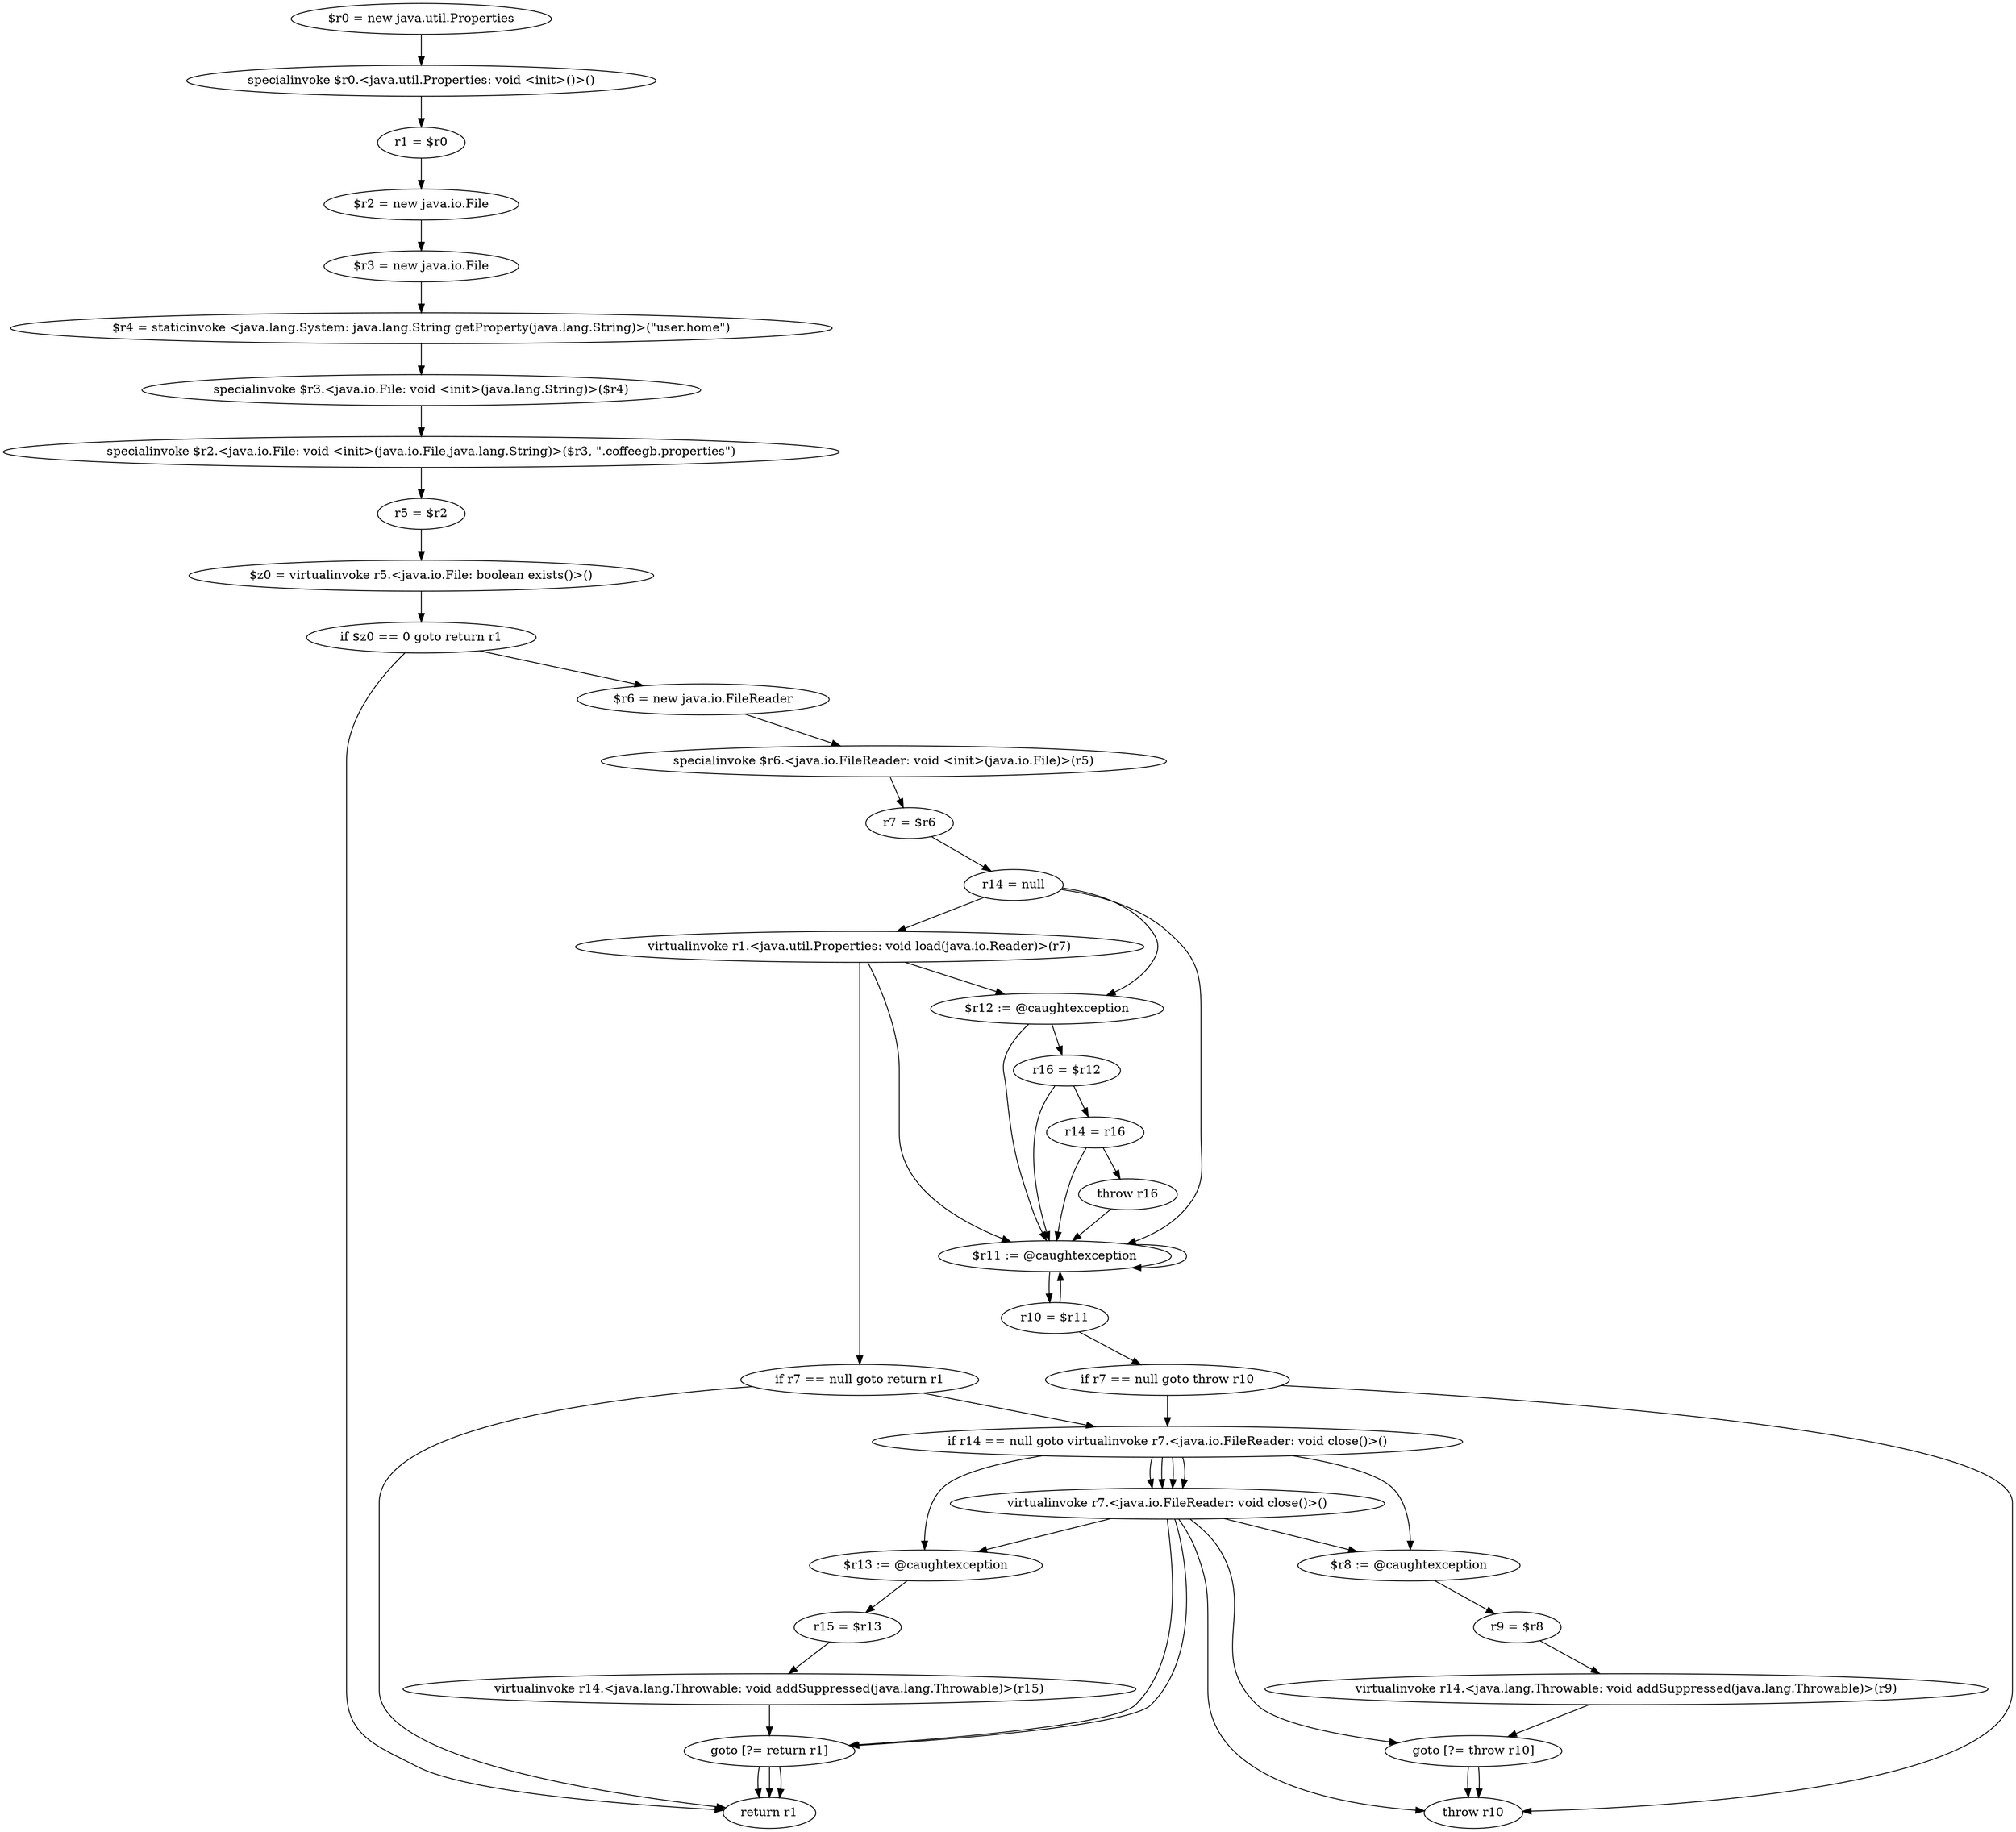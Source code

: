 digraph "unitGraph" {
    "$r0 = new java.util.Properties"
    "specialinvoke $r0.<java.util.Properties: void <init>()>()"
    "r1 = $r0"
    "$r2 = new java.io.File"
    "$r3 = new java.io.File"
    "$r4 = staticinvoke <java.lang.System: java.lang.String getProperty(java.lang.String)>(\"user.home\")"
    "specialinvoke $r3.<java.io.File: void <init>(java.lang.String)>($r4)"
    "specialinvoke $r2.<java.io.File: void <init>(java.io.File,java.lang.String)>($r3, \".coffeegb.properties\")"
    "r5 = $r2"
    "$z0 = virtualinvoke r5.<java.io.File: boolean exists()>()"
    "if $z0 == 0 goto return r1"
    "$r6 = new java.io.FileReader"
    "specialinvoke $r6.<java.io.FileReader: void <init>(java.io.File)>(r5)"
    "r7 = $r6"
    "r14 = null"
    "virtualinvoke r1.<java.util.Properties: void load(java.io.Reader)>(r7)"
    "if r7 == null goto return r1"
    "if r14 == null goto virtualinvoke r7.<java.io.FileReader: void close()>()"
    "virtualinvoke r7.<java.io.FileReader: void close()>()"
    "goto [?= return r1]"
    "$r13 := @caughtexception"
    "r15 = $r13"
    "virtualinvoke r14.<java.lang.Throwable: void addSuppressed(java.lang.Throwable)>(r15)"
    "$r12 := @caughtexception"
    "r16 = $r12"
    "r14 = r16"
    "throw r16"
    "$r11 := @caughtexception"
    "r10 = $r11"
    "if r7 == null goto throw r10"
    "goto [?= throw r10]"
    "$r8 := @caughtexception"
    "r9 = $r8"
    "virtualinvoke r14.<java.lang.Throwable: void addSuppressed(java.lang.Throwable)>(r9)"
    "throw r10"
    "return r1"
    "$r0 = new java.util.Properties"->"specialinvoke $r0.<java.util.Properties: void <init>()>()";
    "specialinvoke $r0.<java.util.Properties: void <init>()>()"->"r1 = $r0";
    "r1 = $r0"->"$r2 = new java.io.File";
    "$r2 = new java.io.File"->"$r3 = new java.io.File";
    "$r3 = new java.io.File"->"$r4 = staticinvoke <java.lang.System: java.lang.String getProperty(java.lang.String)>(\"user.home\")";
    "$r4 = staticinvoke <java.lang.System: java.lang.String getProperty(java.lang.String)>(\"user.home\")"->"specialinvoke $r3.<java.io.File: void <init>(java.lang.String)>($r4)";
    "specialinvoke $r3.<java.io.File: void <init>(java.lang.String)>($r4)"->"specialinvoke $r2.<java.io.File: void <init>(java.io.File,java.lang.String)>($r3, \".coffeegb.properties\")";
    "specialinvoke $r2.<java.io.File: void <init>(java.io.File,java.lang.String)>($r3, \".coffeegb.properties\")"->"r5 = $r2";
    "r5 = $r2"->"$z0 = virtualinvoke r5.<java.io.File: boolean exists()>()";
    "$z0 = virtualinvoke r5.<java.io.File: boolean exists()>()"->"if $z0 == 0 goto return r1";
    "if $z0 == 0 goto return r1"->"$r6 = new java.io.FileReader";
    "if $z0 == 0 goto return r1"->"return r1";
    "$r6 = new java.io.FileReader"->"specialinvoke $r6.<java.io.FileReader: void <init>(java.io.File)>(r5)";
    "specialinvoke $r6.<java.io.FileReader: void <init>(java.io.File)>(r5)"->"r7 = $r6";
    "r7 = $r6"->"r14 = null";
    "r14 = null"->"$r12 := @caughtexception";
    "r14 = null"->"$r11 := @caughtexception";
    "r14 = null"->"virtualinvoke r1.<java.util.Properties: void load(java.io.Reader)>(r7)";
    "virtualinvoke r1.<java.util.Properties: void load(java.io.Reader)>(r7)"->"$r12 := @caughtexception";
    "virtualinvoke r1.<java.util.Properties: void load(java.io.Reader)>(r7)"->"$r11 := @caughtexception";
    "virtualinvoke r1.<java.util.Properties: void load(java.io.Reader)>(r7)"->"if r7 == null goto return r1";
    "if r7 == null goto return r1"->"if r14 == null goto virtualinvoke r7.<java.io.FileReader: void close()>()";
    "if r7 == null goto return r1"->"return r1";
    "if r14 == null goto virtualinvoke r7.<java.io.FileReader: void close()>()"->"virtualinvoke r7.<java.io.FileReader: void close()>()";
    "if r14 == null goto virtualinvoke r7.<java.io.FileReader: void close()>()"->"virtualinvoke r7.<java.io.FileReader: void close()>()";
    "if r14 == null goto virtualinvoke r7.<java.io.FileReader: void close()>()"->"$r13 := @caughtexception";
    "virtualinvoke r7.<java.io.FileReader: void close()>()"->"goto [?= return r1]";
    "virtualinvoke r7.<java.io.FileReader: void close()>()"->"$r13 := @caughtexception";
    "goto [?= return r1]"->"return r1";
    "$r13 := @caughtexception"->"r15 = $r13";
    "r15 = $r13"->"virtualinvoke r14.<java.lang.Throwable: void addSuppressed(java.lang.Throwable)>(r15)";
    "virtualinvoke r14.<java.lang.Throwable: void addSuppressed(java.lang.Throwable)>(r15)"->"goto [?= return r1]";
    "goto [?= return r1]"->"return r1";
    "virtualinvoke r7.<java.io.FileReader: void close()>()"->"goto [?= return r1]";
    "goto [?= return r1]"->"return r1";
    "$r12 := @caughtexception"->"r16 = $r12";
    "$r12 := @caughtexception"->"$r11 := @caughtexception";
    "r16 = $r12"->"r14 = r16";
    "r16 = $r12"->"$r11 := @caughtexception";
    "r14 = r16"->"throw r16";
    "r14 = r16"->"$r11 := @caughtexception";
    "throw r16"->"$r11 := @caughtexception";
    "$r11 := @caughtexception"->"r10 = $r11";
    "$r11 := @caughtexception"->"$r11 := @caughtexception";
    "r10 = $r11"->"if r7 == null goto throw r10";
    "r10 = $r11"->"$r11 := @caughtexception";
    "if r7 == null goto throw r10"->"if r14 == null goto virtualinvoke r7.<java.io.FileReader: void close()>()";
    "if r7 == null goto throw r10"->"throw r10";
    "if r14 == null goto virtualinvoke r7.<java.io.FileReader: void close()>()"->"virtualinvoke r7.<java.io.FileReader: void close()>()";
    "if r14 == null goto virtualinvoke r7.<java.io.FileReader: void close()>()"->"virtualinvoke r7.<java.io.FileReader: void close()>()";
    "if r14 == null goto virtualinvoke r7.<java.io.FileReader: void close()>()"->"$r8 := @caughtexception";
    "virtualinvoke r7.<java.io.FileReader: void close()>()"->"goto [?= throw r10]";
    "virtualinvoke r7.<java.io.FileReader: void close()>()"->"$r8 := @caughtexception";
    "goto [?= throw r10]"->"throw r10";
    "$r8 := @caughtexception"->"r9 = $r8";
    "r9 = $r8"->"virtualinvoke r14.<java.lang.Throwable: void addSuppressed(java.lang.Throwable)>(r9)";
    "virtualinvoke r14.<java.lang.Throwable: void addSuppressed(java.lang.Throwable)>(r9)"->"goto [?= throw r10]";
    "goto [?= throw r10]"->"throw r10";
    "virtualinvoke r7.<java.io.FileReader: void close()>()"->"throw r10";
}

